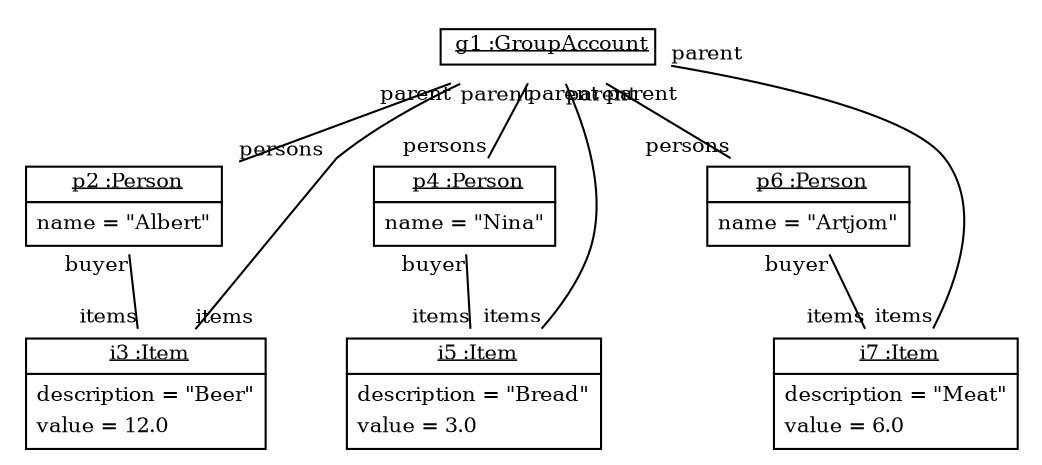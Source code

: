 graph ObjectDiagram {
   node [shape = none, fontsize = 10];
   edge [fontsize = 10];
   compound=true;

g1 [label=<<table border='0' cellborder='1' cellspacing='0'> <tr> <td href="../examples/org/sdmlib/examples/groupAccount/GroupAccount.java"> <u>g1 :GroupAccount</u></td></tr></table>>];
p2 [label=<<table border='0' cellborder='1' cellspacing='0'> <tr> <td href="../examples/org/sdmlib/examples/groupAccount/Person.java"> <u>p2 :Person</u></td></tr><tr><td><table border='0' cellborder='0' cellspacing='0'><tr><td align='left'>name = "Albert"</td></tr></table></td></tr></table>>];
i3 [label=<<table border='0' cellborder='1' cellspacing='0'> <tr> <td href="../examples/org/sdmlib/examples/groupAccount/Item.java"> <u>i3 :Item</u></td></tr><tr><td><table border='0' cellborder='0' cellspacing='0'><tr><td align='left'>description = "Beer"</td></tr><tr><td align='left'>value = 12.0</td></tr></table></td></tr></table>>];
p4 [label=<<table border='0' cellborder='1' cellspacing='0'> <tr> <td href="../examples/org/sdmlib/examples/groupAccount/Person.java"> <u>p4 :Person</u></td></tr><tr><td><table border='0' cellborder='0' cellspacing='0'><tr><td align='left'>name = "Nina"</td></tr></table></td></tr></table>>];
i5 [label=<<table border='0' cellborder='1' cellspacing='0'> <tr> <td href="../examples/org/sdmlib/examples/groupAccount/Item.java"> <u>i5 :Item</u></td></tr><tr><td><table border='0' cellborder='0' cellspacing='0'><tr><td align='left'>description = "Bread"</td></tr><tr><td align='left'>value = 3.0</td></tr></table></td></tr></table>>];
p6 [label=<<table border='0' cellborder='1' cellspacing='0'> <tr> <td href="../examples/org/sdmlib/examples/groupAccount/Person.java"> <u>p6 :Person</u></td></tr><tr><td><table border='0' cellborder='0' cellspacing='0'><tr><td align='left'>name = "Artjom"</td></tr></table></td></tr></table>>];
i7 [label=<<table border='0' cellborder='1' cellspacing='0'> <tr> <td href="../examples/org/sdmlib/examples/groupAccount/Item.java"> <u>i7 :Item</u></td></tr><tr><td><table border='0' cellborder='0' cellspacing='0'><tr><td align='left'>description = "Meat"</td></tr><tr><td align='left'>value = 6.0</td></tr></table></td></tr></table>>];

g1 -- p2 [headlabel = "persons" taillabel = "parent"];
g1 -- p4 [headlabel = "persons" taillabel = "parent"];
g1 -- p6 [headlabel = "persons" taillabel = "parent"];
g1 -- i3 [headlabel = "items" taillabel = "parent"];
g1 -- i5 [headlabel = "items" taillabel = "parent"];
g1 -- i7 [headlabel = "items" taillabel = "parent"];
p2 -- i3 [headlabel = "items" taillabel = "buyer"];
p4 -- i5 [headlabel = "items" taillabel = "buyer"];
p6 -- i7 [headlabel = "items" taillabel = "buyer"];
}
